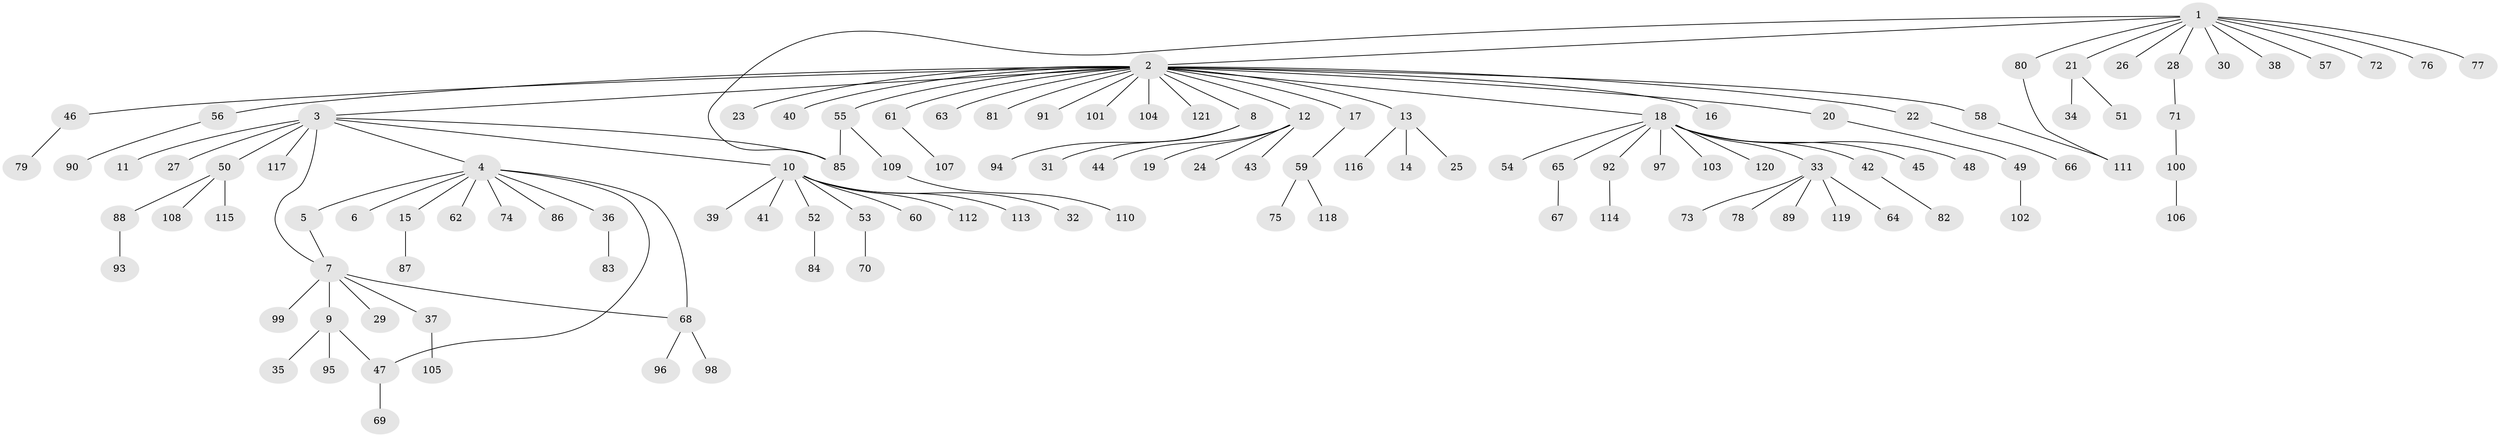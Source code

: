 // Generated by graph-tools (version 1.1) at 2025/26/03/09/25 03:26:06]
// undirected, 121 vertices, 126 edges
graph export_dot {
graph [start="1"]
  node [color=gray90,style=filled];
  1;
  2;
  3;
  4;
  5;
  6;
  7;
  8;
  9;
  10;
  11;
  12;
  13;
  14;
  15;
  16;
  17;
  18;
  19;
  20;
  21;
  22;
  23;
  24;
  25;
  26;
  27;
  28;
  29;
  30;
  31;
  32;
  33;
  34;
  35;
  36;
  37;
  38;
  39;
  40;
  41;
  42;
  43;
  44;
  45;
  46;
  47;
  48;
  49;
  50;
  51;
  52;
  53;
  54;
  55;
  56;
  57;
  58;
  59;
  60;
  61;
  62;
  63;
  64;
  65;
  66;
  67;
  68;
  69;
  70;
  71;
  72;
  73;
  74;
  75;
  76;
  77;
  78;
  79;
  80;
  81;
  82;
  83;
  84;
  85;
  86;
  87;
  88;
  89;
  90;
  91;
  92;
  93;
  94;
  95;
  96;
  97;
  98;
  99;
  100;
  101;
  102;
  103;
  104;
  105;
  106;
  107;
  108;
  109;
  110;
  111;
  112;
  113;
  114;
  115;
  116;
  117;
  118;
  119;
  120;
  121;
  1 -- 2;
  1 -- 21;
  1 -- 26;
  1 -- 28;
  1 -- 30;
  1 -- 38;
  1 -- 57;
  1 -- 72;
  1 -- 76;
  1 -- 77;
  1 -- 80;
  1 -- 85;
  2 -- 3;
  2 -- 8;
  2 -- 12;
  2 -- 13;
  2 -- 16;
  2 -- 17;
  2 -- 18;
  2 -- 20;
  2 -- 22;
  2 -- 23;
  2 -- 40;
  2 -- 46;
  2 -- 55;
  2 -- 56;
  2 -- 58;
  2 -- 61;
  2 -- 63;
  2 -- 81;
  2 -- 91;
  2 -- 101;
  2 -- 104;
  2 -- 121;
  3 -- 4;
  3 -- 7;
  3 -- 10;
  3 -- 11;
  3 -- 27;
  3 -- 50;
  3 -- 85;
  3 -- 117;
  4 -- 5;
  4 -- 6;
  4 -- 15;
  4 -- 36;
  4 -- 47;
  4 -- 62;
  4 -- 68;
  4 -- 74;
  4 -- 86;
  5 -- 7;
  7 -- 9;
  7 -- 29;
  7 -- 37;
  7 -- 68;
  7 -- 99;
  8 -- 31;
  8 -- 94;
  9 -- 35;
  9 -- 47;
  9 -- 95;
  10 -- 32;
  10 -- 39;
  10 -- 41;
  10 -- 52;
  10 -- 53;
  10 -- 60;
  10 -- 112;
  10 -- 113;
  12 -- 19;
  12 -- 24;
  12 -- 43;
  12 -- 44;
  13 -- 14;
  13 -- 25;
  13 -- 116;
  15 -- 87;
  17 -- 59;
  18 -- 33;
  18 -- 42;
  18 -- 45;
  18 -- 48;
  18 -- 54;
  18 -- 65;
  18 -- 92;
  18 -- 97;
  18 -- 103;
  18 -- 120;
  20 -- 49;
  21 -- 34;
  21 -- 51;
  22 -- 66;
  28 -- 71;
  33 -- 64;
  33 -- 73;
  33 -- 78;
  33 -- 89;
  33 -- 119;
  36 -- 83;
  37 -- 105;
  42 -- 82;
  46 -- 79;
  47 -- 69;
  49 -- 102;
  50 -- 88;
  50 -- 108;
  50 -- 115;
  52 -- 84;
  53 -- 70;
  55 -- 85;
  55 -- 109;
  56 -- 90;
  58 -- 111;
  59 -- 75;
  59 -- 118;
  61 -- 107;
  65 -- 67;
  68 -- 96;
  68 -- 98;
  71 -- 100;
  80 -- 111;
  88 -- 93;
  92 -- 114;
  100 -- 106;
  109 -- 110;
}
